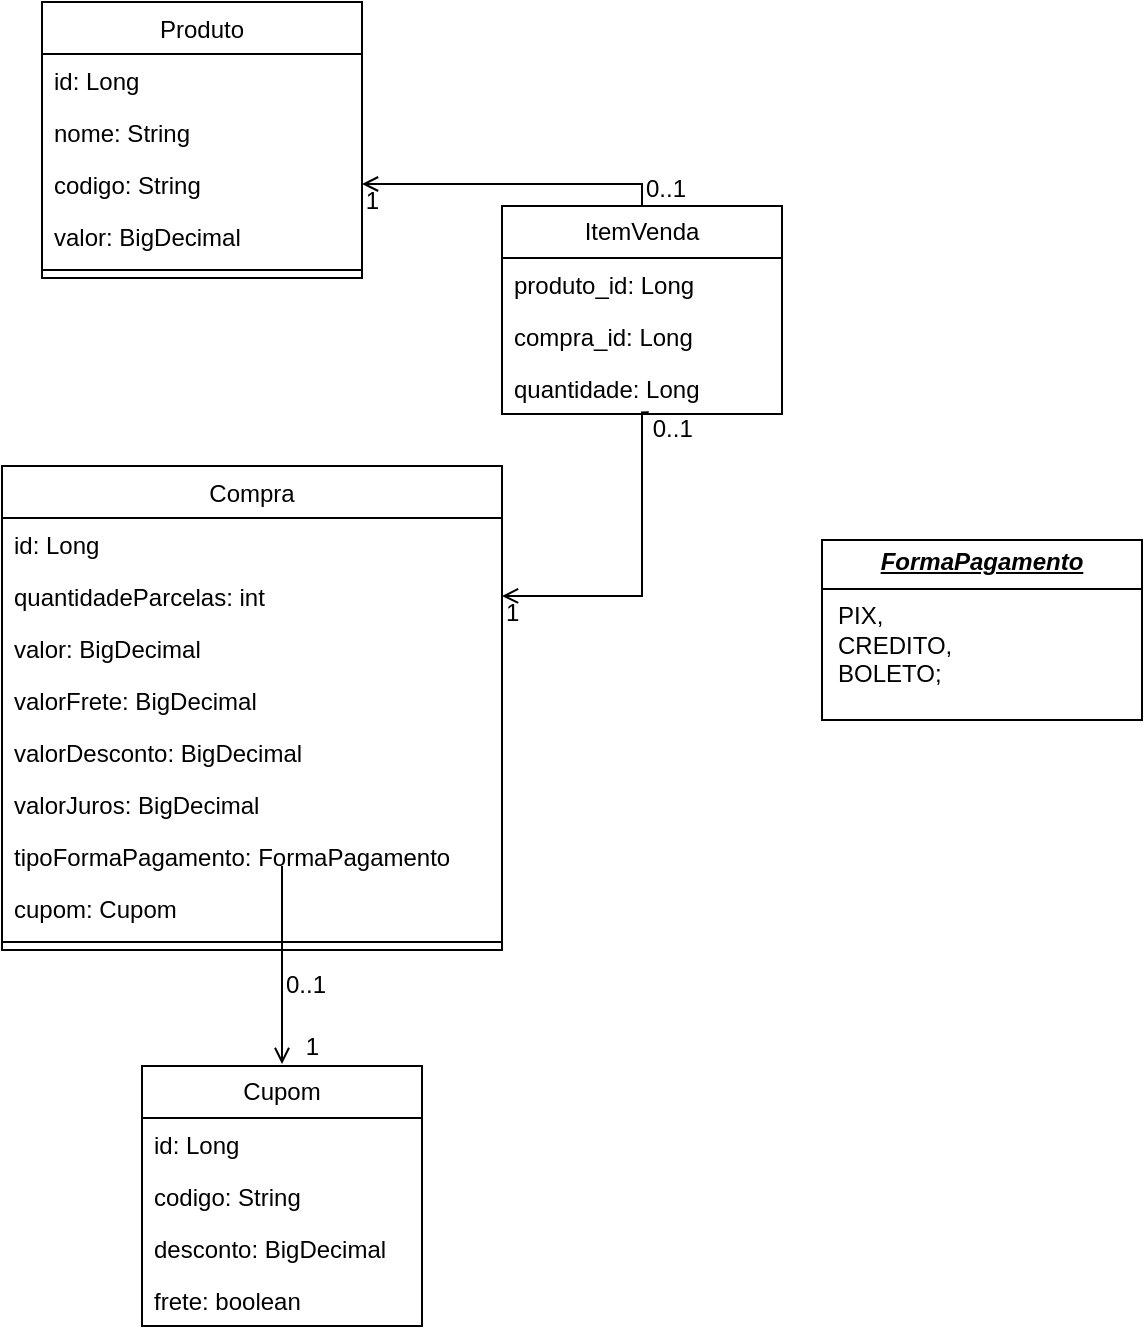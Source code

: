 <mxfile version="27.2.0">
  <diagram id="C5RBs43oDa-KdzZeNtuy" name="Page-1">
    <mxGraphModel dx="496" dy="268" grid="1" gridSize="10" guides="1" tooltips="1" connect="1" arrows="1" fold="1" page="1" pageScale="1" pageWidth="827" pageHeight="1169" math="0" shadow="0">
      <root>
        <mxCell id="WIyWlLk6GJQsqaUBKTNV-0" />
        <mxCell id="WIyWlLk6GJQsqaUBKTNV-1" parent="WIyWlLk6GJQsqaUBKTNV-0" />
        <mxCell id="zkfFHV4jXpPFQw0GAbJ--6" value="Produto" style="swimlane;fontStyle=0;align=center;verticalAlign=top;childLayout=stackLayout;horizontal=1;startSize=26;horizontalStack=0;resizeParent=1;resizeLast=0;collapsible=1;marginBottom=0;rounded=0;shadow=0;strokeWidth=1;" parent="WIyWlLk6GJQsqaUBKTNV-1" vertex="1">
          <mxGeometry x="70" y="338" width="160" height="138" as="geometry">
            <mxRectangle x="130" y="380" width="160" height="26" as="alternateBounds" />
          </mxGeometry>
        </mxCell>
        <mxCell id="zkfFHV4jXpPFQw0GAbJ--7" value="id: Long" style="text;align=left;verticalAlign=top;spacingLeft=4;spacingRight=4;overflow=hidden;rotatable=0;points=[[0,0.5],[1,0.5]];portConstraint=eastwest;" parent="zkfFHV4jXpPFQw0GAbJ--6" vertex="1">
          <mxGeometry y="26" width="160" height="26" as="geometry" />
        </mxCell>
        <mxCell id="7S30xrT-B3u-tBGlDfYa-36" value="nome: String" style="text;align=left;verticalAlign=top;spacingLeft=4;spacingRight=4;overflow=hidden;rotatable=0;points=[[0,0.5],[1,0.5]];portConstraint=eastwest;rounded=0;shadow=0;html=0;" vertex="1" parent="zkfFHV4jXpPFQw0GAbJ--6">
          <mxGeometry y="52" width="160" height="26" as="geometry" />
        </mxCell>
        <mxCell id="zkfFHV4jXpPFQw0GAbJ--8" value="codigo: String" style="text;align=left;verticalAlign=top;spacingLeft=4;spacingRight=4;overflow=hidden;rotatable=0;points=[[0,0.5],[1,0.5]];portConstraint=eastwest;rounded=0;shadow=0;html=0;" parent="zkfFHV4jXpPFQw0GAbJ--6" vertex="1">
          <mxGeometry y="78" width="160" height="26" as="geometry" />
        </mxCell>
        <mxCell id="7S30xrT-B3u-tBGlDfYa-0" value="valor: BigDecimal" style="text;align=left;verticalAlign=top;spacingLeft=4;spacingRight=4;overflow=hidden;rotatable=0;points=[[0,0.5],[1,0.5]];portConstraint=eastwest;rounded=0;shadow=0;html=0;" vertex="1" parent="zkfFHV4jXpPFQw0GAbJ--6">
          <mxGeometry y="104" width="160" height="26" as="geometry" />
        </mxCell>
        <mxCell id="zkfFHV4jXpPFQw0GAbJ--9" value="" style="line;html=1;strokeWidth=1;align=left;verticalAlign=middle;spacingTop=-1;spacingLeft=3;spacingRight=3;rotatable=0;labelPosition=right;points=[];portConstraint=eastwest;" parent="zkfFHV4jXpPFQw0GAbJ--6" vertex="1">
          <mxGeometry y="130" width="160" height="8" as="geometry" />
        </mxCell>
        <mxCell id="zkfFHV4jXpPFQw0GAbJ--13" value="Compra" style="swimlane;fontStyle=0;align=center;verticalAlign=top;childLayout=stackLayout;horizontal=1;startSize=26;horizontalStack=0;resizeParent=1;resizeLast=0;collapsible=1;marginBottom=0;rounded=0;shadow=0;strokeWidth=1;" parent="WIyWlLk6GJQsqaUBKTNV-1" vertex="1">
          <mxGeometry x="50" y="570" width="250" height="242" as="geometry">
            <mxRectangle x="340" y="380" width="170" height="26" as="alternateBounds" />
          </mxGeometry>
        </mxCell>
        <mxCell id="zkfFHV4jXpPFQw0GAbJ--14" value="id: Long" style="text;align=left;verticalAlign=top;spacingLeft=4;spacingRight=4;overflow=hidden;rotatable=0;points=[[0,0.5],[1,0.5]];portConstraint=eastwest;" parent="zkfFHV4jXpPFQw0GAbJ--13" vertex="1">
          <mxGeometry y="26" width="250" height="26" as="geometry" />
        </mxCell>
        <mxCell id="7S30xrT-B3u-tBGlDfYa-37" value="quantidadeParcelas: int" style="text;align=left;verticalAlign=top;spacingLeft=4;spacingRight=4;overflow=hidden;rotatable=0;points=[[0,0.5],[1,0.5]];portConstraint=eastwest;" vertex="1" parent="zkfFHV4jXpPFQw0GAbJ--13">
          <mxGeometry y="52" width="250" height="26" as="geometry" />
        </mxCell>
        <mxCell id="7S30xrT-B3u-tBGlDfYa-2" value="valor: BigDecimal" style="text;align=left;verticalAlign=top;spacingLeft=4;spacingRight=4;overflow=hidden;rotatable=0;points=[[0,0.5],[1,0.5]];portConstraint=eastwest;" vertex="1" parent="zkfFHV4jXpPFQw0GAbJ--13">
          <mxGeometry y="78" width="250" height="26" as="geometry" />
        </mxCell>
        <mxCell id="7S30xrT-B3u-tBGlDfYa-40" value="valorFrete: BigDecimal" style="text;align=left;verticalAlign=top;spacingLeft=4;spacingRight=4;overflow=hidden;rotatable=0;points=[[0,0.5],[1,0.5]];portConstraint=eastwest;" vertex="1" parent="zkfFHV4jXpPFQw0GAbJ--13">
          <mxGeometry y="104" width="250" height="26" as="geometry" />
        </mxCell>
        <mxCell id="7S30xrT-B3u-tBGlDfYa-41" value="valorDesconto: BigDecimal" style="text;align=left;verticalAlign=top;spacingLeft=4;spacingRight=4;overflow=hidden;rotatable=0;points=[[0,0.5],[1,0.5]];portConstraint=eastwest;" vertex="1" parent="zkfFHV4jXpPFQw0GAbJ--13">
          <mxGeometry y="130" width="250" height="26" as="geometry" />
        </mxCell>
        <mxCell id="7S30xrT-B3u-tBGlDfYa-42" value="valorJuros: BigDecimal" style="text;align=left;verticalAlign=top;spacingLeft=4;spacingRight=4;overflow=hidden;rotatable=0;points=[[0,0.5],[1,0.5]];portConstraint=eastwest;" vertex="1" parent="zkfFHV4jXpPFQw0GAbJ--13">
          <mxGeometry y="156" width="250" height="26" as="geometry" />
        </mxCell>
        <mxCell id="7S30xrT-B3u-tBGlDfYa-3" value="tipoFormaPagamento: FormaPagamento" style="text;align=left;verticalAlign=top;spacingLeft=4;spacingRight=4;overflow=hidden;rotatable=0;points=[[0,0.5],[1,0.5]];portConstraint=eastwest;" vertex="1" parent="zkfFHV4jXpPFQw0GAbJ--13">
          <mxGeometry y="182" width="250" height="26" as="geometry" />
        </mxCell>
        <mxCell id="7S30xrT-B3u-tBGlDfYa-27" value="cupom: Cupom" style="text;align=left;verticalAlign=top;spacingLeft=4;spacingRight=4;overflow=hidden;rotatable=0;points=[[0,0.5],[1,0.5]];portConstraint=eastwest;" vertex="1" parent="zkfFHV4jXpPFQw0GAbJ--13">
          <mxGeometry y="208" width="250" height="26" as="geometry" />
        </mxCell>
        <mxCell id="zkfFHV4jXpPFQw0GAbJ--15" value="" style="line;html=1;strokeWidth=1;align=left;verticalAlign=middle;spacingTop=-1;spacingLeft=3;spacingRight=3;rotatable=0;labelPosition=right;points=[];portConstraint=eastwest;" parent="zkfFHV4jXpPFQw0GAbJ--13" vertex="1">
          <mxGeometry y="234" width="250" height="8" as="geometry" />
        </mxCell>
        <mxCell id="7S30xrT-B3u-tBGlDfYa-6" value="&lt;p style=&quot;margin:0px;margin-top:4px;text-align:center;text-decoration:underline;&quot;&gt;&lt;b&gt;&lt;i&gt;FormaPagamento&lt;/i&gt;&lt;/b&gt;&lt;/p&gt;&lt;hr size=&quot;1&quot; style=&quot;border-style:solid;&quot;&gt;&lt;p style=&quot;margin:0px;margin-left:8px;&quot;&gt;PIX,&lt;/p&gt;&lt;p style=&quot;margin:0px;margin-left:8px;&quot;&gt;CREDITO,&lt;/p&gt;&lt;p style=&quot;margin:0px;margin-left:8px;&quot;&gt;BOLETO;&lt;/p&gt;&lt;p style=&quot;margin:0px;margin-left:8px;&quot;&gt;&lt;br&gt;&lt;/p&gt;" style="verticalAlign=top;align=left;overflow=fill;html=1;whiteSpace=wrap;" vertex="1" parent="WIyWlLk6GJQsqaUBKTNV-1">
          <mxGeometry x="460" y="607" width="160" height="90" as="geometry" />
        </mxCell>
        <mxCell id="7S30xrT-B3u-tBGlDfYa-8" value="ItemVenda" style="swimlane;fontStyle=0;childLayout=stackLayout;horizontal=1;startSize=26;fillColor=none;horizontalStack=0;resizeParent=1;resizeParentMax=0;resizeLast=0;collapsible=1;marginBottom=0;whiteSpace=wrap;html=1;" vertex="1" parent="WIyWlLk6GJQsqaUBKTNV-1">
          <mxGeometry x="300" y="440" width="140" height="104" as="geometry" />
        </mxCell>
        <mxCell id="7S30xrT-B3u-tBGlDfYa-9" value="produto_id: Long" style="text;strokeColor=none;fillColor=none;align=left;verticalAlign=top;spacingLeft=4;spacingRight=4;overflow=hidden;rotatable=0;points=[[0,0.5],[1,0.5]];portConstraint=eastwest;whiteSpace=wrap;html=1;" vertex="1" parent="7S30xrT-B3u-tBGlDfYa-8">
          <mxGeometry y="26" width="140" height="26" as="geometry" />
        </mxCell>
        <mxCell id="7S30xrT-B3u-tBGlDfYa-10" value="compra_id: Long" style="text;strokeColor=none;fillColor=none;align=left;verticalAlign=top;spacingLeft=4;spacingRight=4;overflow=hidden;rotatable=0;points=[[0,0.5],[1,0.5]];portConstraint=eastwest;whiteSpace=wrap;html=1;" vertex="1" parent="7S30xrT-B3u-tBGlDfYa-8">
          <mxGeometry y="52" width="140" height="26" as="geometry" />
        </mxCell>
        <mxCell id="7S30xrT-B3u-tBGlDfYa-11" value="quantidade: Long" style="text;strokeColor=none;fillColor=none;align=left;verticalAlign=top;spacingLeft=4;spacingRight=4;overflow=hidden;rotatable=0;points=[[0,0.5],[1,0.5]];portConstraint=eastwest;whiteSpace=wrap;html=1;" vertex="1" parent="7S30xrT-B3u-tBGlDfYa-8">
          <mxGeometry y="78" width="140" height="26" as="geometry" />
        </mxCell>
        <mxCell id="7S30xrT-B3u-tBGlDfYa-16" value="" style="endArrow=open;shadow=0;strokeWidth=1;rounded=0;endFill=1;edgeStyle=orthogonalEdgeStyle;entryX=1;entryY=0.5;entryDx=0;entryDy=0;exitX=0.524;exitY=0.968;exitDx=0;exitDy=0;exitPerimeter=0;" edge="1" parent="WIyWlLk6GJQsqaUBKTNV-1" source="7S30xrT-B3u-tBGlDfYa-11">
          <mxGeometry x="0.5" y="41" relative="1" as="geometry">
            <mxPoint x="370" y="550" as="sourcePoint" />
            <mxPoint x="300" y="634.99" as="targetPoint" />
            <mxPoint x="-40" y="32" as="offset" />
            <Array as="points">
              <mxPoint x="370" y="543" />
              <mxPoint x="370" y="635" />
            </Array>
          </mxGeometry>
        </mxCell>
        <mxCell id="7S30xrT-B3u-tBGlDfYa-17" value="0..1" style="resizable=0;align=left;verticalAlign=bottom;labelBackgroundColor=none;fontSize=12;" connectable="0" vertex="1" parent="7S30xrT-B3u-tBGlDfYa-16">
          <mxGeometry x="-1" relative="1" as="geometry">
            <mxPoint y="17" as="offset" />
          </mxGeometry>
        </mxCell>
        <mxCell id="7S30xrT-B3u-tBGlDfYa-18" value="1" style="resizable=0;align=right;verticalAlign=bottom;labelBackgroundColor=none;fontSize=12;" connectable="0" vertex="1" parent="7S30xrT-B3u-tBGlDfYa-16">
          <mxGeometry x="1" relative="1" as="geometry">
            <mxPoint x="10" y="17" as="offset" />
          </mxGeometry>
        </mxCell>
        <mxCell id="7S30xrT-B3u-tBGlDfYa-20" value="" style="endArrow=open;shadow=0;strokeWidth=1;rounded=0;endFill=1;edgeStyle=orthogonalEdgeStyle;elbow=vertical;exitX=0.5;exitY=0;exitDx=0;exitDy=0;entryX=1;entryY=0.5;entryDx=0;entryDy=0;" edge="1" parent="WIyWlLk6GJQsqaUBKTNV-1" source="7S30xrT-B3u-tBGlDfYa-8" target="zkfFHV4jXpPFQw0GAbJ--8">
          <mxGeometry x="0.5" y="41" relative="1" as="geometry">
            <mxPoint x="410" y="423.5" as="sourcePoint" />
            <mxPoint x="240" y="420" as="targetPoint" />
            <mxPoint x="-40" y="32" as="offset" />
          </mxGeometry>
        </mxCell>
        <mxCell id="7S30xrT-B3u-tBGlDfYa-21" value="0..1" style="resizable=0;align=left;verticalAlign=bottom;labelBackgroundColor=none;fontSize=12;" connectable="0" vertex="1" parent="7S30xrT-B3u-tBGlDfYa-20">
          <mxGeometry x="-1" relative="1" as="geometry">
            <mxPoint as="offset" />
          </mxGeometry>
        </mxCell>
        <mxCell id="7S30xrT-B3u-tBGlDfYa-22" value="1" style="resizable=0;align=right;verticalAlign=bottom;labelBackgroundColor=none;fontSize=12;" connectable="0" vertex="1" parent="7S30xrT-B3u-tBGlDfYa-20">
          <mxGeometry x="1" relative="1" as="geometry">
            <mxPoint x="10" y="17" as="offset" />
          </mxGeometry>
        </mxCell>
        <mxCell id="7S30xrT-B3u-tBGlDfYa-28" value="Cupom" style="swimlane;fontStyle=0;childLayout=stackLayout;horizontal=1;startSize=26;fillColor=none;horizontalStack=0;resizeParent=1;resizeParentMax=0;resizeLast=0;collapsible=1;marginBottom=0;whiteSpace=wrap;html=1;" vertex="1" parent="WIyWlLk6GJQsqaUBKTNV-1">
          <mxGeometry x="120" y="870" width="140" height="130" as="geometry" />
        </mxCell>
        <mxCell id="7S30xrT-B3u-tBGlDfYa-29" value="id: Long" style="text;strokeColor=none;fillColor=none;align=left;verticalAlign=top;spacingLeft=4;spacingRight=4;overflow=hidden;rotatable=0;points=[[0,0.5],[1,0.5]];portConstraint=eastwest;whiteSpace=wrap;html=1;" vertex="1" parent="7S30xrT-B3u-tBGlDfYa-28">
          <mxGeometry y="26" width="140" height="26" as="geometry" />
        </mxCell>
        <mxCell id="7S30xrT-B3u-tBGlDfYa-30" value="codigo: String" style="text;strokeColor=none;fillColor=none;align=left;verticalAlign=top;spacingLeft=4;spacingRight=4;overflow=hidden;rotatable=0;points=[[0,0.5],[1,0.5]];portConstraint=eastwest;whiteSpace=wrap;html=1;" vertex="1" parent="7S30xrT-B3u-tBGlDfYa-28">
          <mxGeometry y="52" width="140" height="26" as="geometry" />
        </mxCell>
        <mxCell id="7S30xrT-B3u-tBGlDfYa-38" value="desconto: BigDecimal" style="text;strokeColor=none;fillColor=none;align=left;verticalAlign=top;spacingLeft=4;spacingRight=4;overflow=hidden;rotatable=0;points=[[0,0.5],[1,0.5]];portConstraint=eastwest;whiteSpace=wrap;html=1;" vertex="1" parent="7S30xrT-B3u-tBGlDfYa-28">
          <mxGeometry y="78" width="140" height="26" as="geometry" />
        </mxCell>
        <mxCell id="7S30xrT-B3u-tBGlDfYa-39" value="frete: boolean" style="text;strokeColor=none;fillColor=none;align=left;verticalAlign=top;spacingLeft=4;spacingRight=4;overflow=hidden;rotatable=0;points=[[0,0.5],[1,0.5]];portConstraint=eastwest;whiteSpace=wrap;html=1;" vertex="1" parent="7S30xrT-B3u-tBGlDfYa-28">
          <mxGeometry y="104" width="140" height="26" as="geometry" />
        </mxCell>
        <mxCell id="7S30xrT-B3u-tBGlDfYa-32" value="" style="endArrow=open;shadow=0;strokeWidth=1;rounded=0;endFill=1;edgeStyle=orthogonalEdgeStyle;exitX=0.56;exitY=0.5;exitDx=0;exitDy=0;exitPerimeter=0;" edge="1" parent="WIyWlLk6GJQsqaUBKTNV-1" source="zkfFHV4jXpPFQw0GAbJ--15">
          <mxGeometry x="0.5" y="41" relative="1" as="geometry">
            <mxPoint x="180" y="740" as="sourcePoint" />
            <mxPoint x="190" y="869" as="targetPoint" />
            <mxPoint x="-40" y="32" as="offset" />
            <Array as="points">
              <mxPoint x="190" y="770" />
              <mxPoint x="190" y="770" />
            </Array>
          </mxGeometry>
        </mxCell>
        <mxCell id="7S30xrT-B3u-tBGlDfYa-33" value="0..1" style="resizable=0;align=left;verticalAlign=bottom;labelBackgroundColor=none;fontSize=12;" connectable="0" vertex="1" parent="7S30xrT-B3u-tBGlDfYa-32">
          <mxGeometry x="-1" relative="1" as="geometry">
            <mxPoint y="30" as="offset" />
          </mxGeometry>
        </mxCell>
        <mxCell id="7S30xrT-B3u-tBGlDfYa-34" value="1" style="resizable=0;align=right;verticalAlign=bottom;labelBackgroundColor=none;fontSize=12;" connectable="0" vertex="1" parent="7S30xrT-B3u-tBGlDfYa-32">
          <mxGeometry x="1" relative="1" as="geometry">
            <mxPoint x="20" as="offset" />
          </mxGeometry>
        </mxCell>
      </root>
    </mxGraphModel>
  </diagram>
</mxfile>

